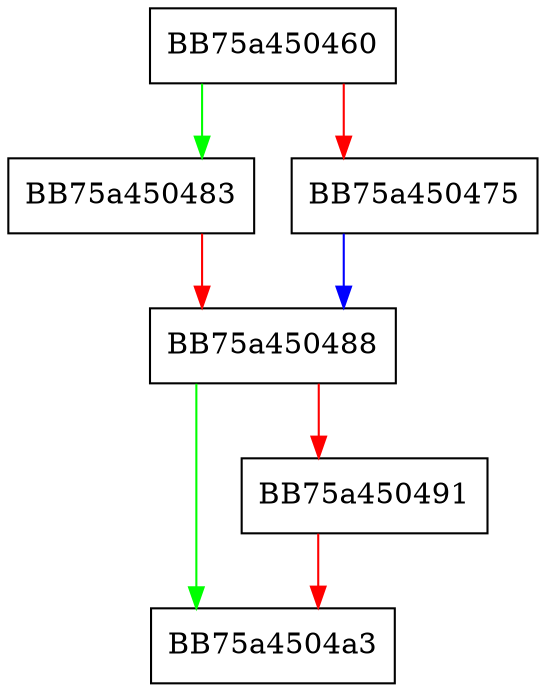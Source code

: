 digraph FlushTimerCallbackUserMode {
  node [shape="box"];
  graph [splines=ortho];
  BB75a450460 -> BB75a450483 [color="green"];
  BB75a450460 -> BB75a450475 [color="red"];
  BB75a450475 -> BB75a450488 [color="blue"];
  BB75a450483 -> BB75a450488 [color="red"];
  BB75a450488 -> BB75a4504a3 [color="green"];
  BB75a450488 -> BB75a450491 [color="red"];
  BB75a450491 -> BB75a4504a3 [color="red"];
}